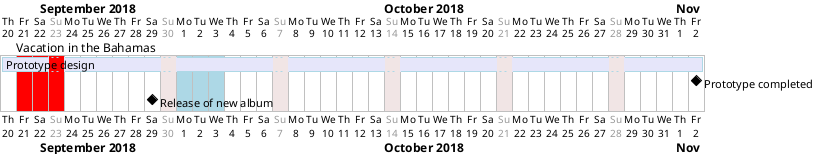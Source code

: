 {
  "sha1": "8yi60ffbf2p044ygvhyqleissa67ejs",
  "insertion": {
    "when": "2024-05-30T20:48:21.558Z",
    "url": "http://forum.plantuml.net/7781/gantt-chart-colorize-time-sections",
    "user": "plantuml@gmail.com"
  }
}
@startgantt
Project starts the 20th of september 2018
sunday are close
2018/09/21 to 2018/09/23 are colored in red
2018/09/21 to 2018/09/30 are named [Vacation in the Bahamas] 
2018/10/01 and 2 days are colored in lightBlue
[Prototype design] as [TASK1] lasts 38 days
[TASK1] is colored in Lavender/LightBlue
[Prototype completed] happens at [TASK1]'s end
[Release of new album] happens at the 29th of September 2018
@endgantt
